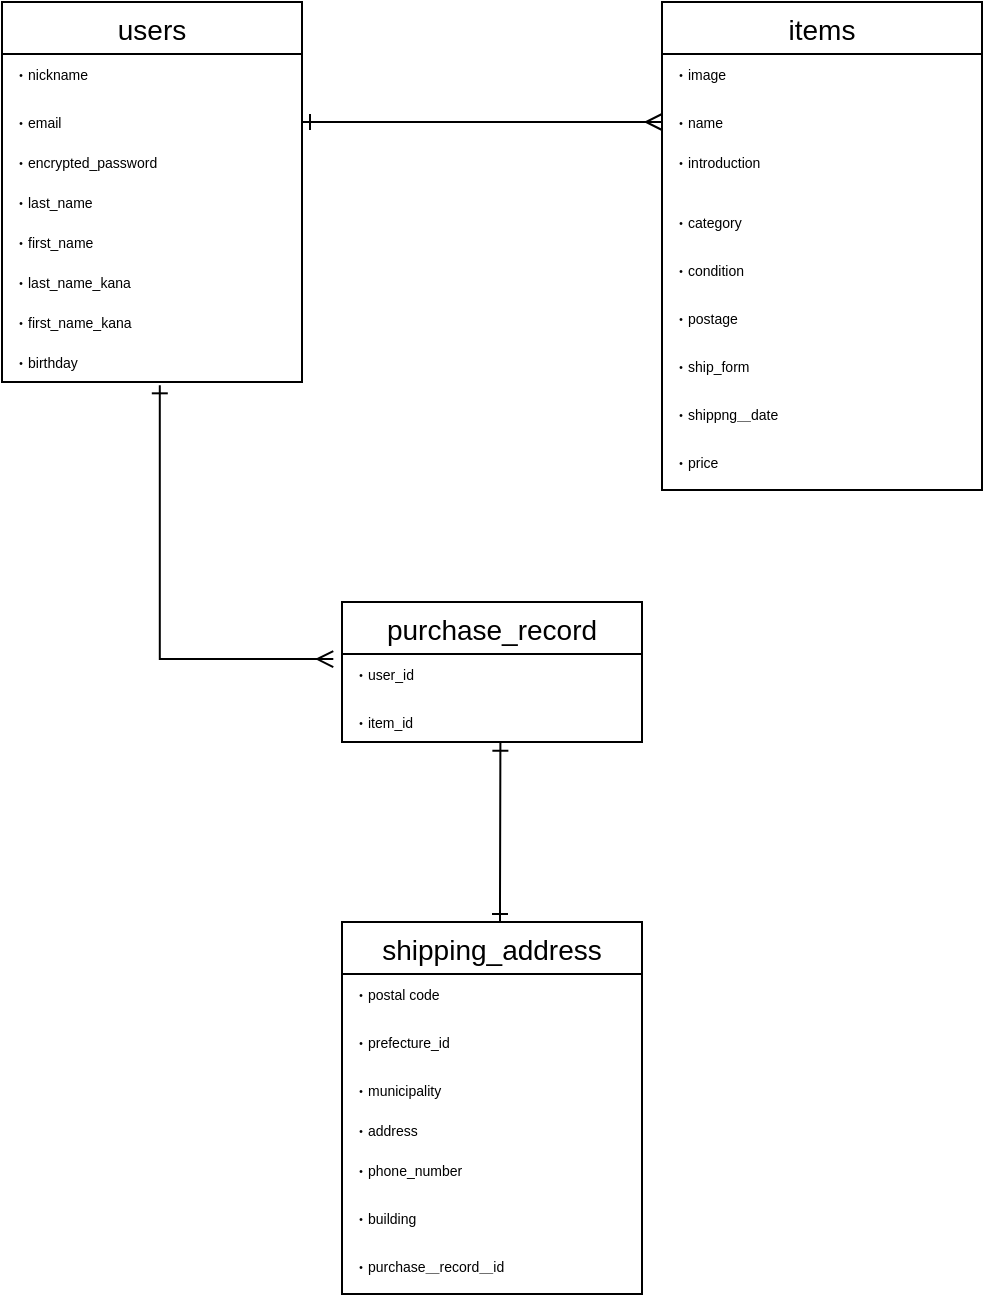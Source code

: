 <mxfile version="13.10.0" type="embed">
    <diagram id="21BQQoAR38u8p2mGWJKQ" name="ページ1">
        <mxGraphModel dx="488" dy="413" grid="1" gridSize="10" guides="1" tooltips="1" connect="1" arrows="1" fold="1" page="1" pageScale="1" pageWidth="850" pageHeight="1100" math="0" shadow="0">
            <root>
                <mxCell id="0"/>
                <mxCell id="1" parent="0"/>
                <mxCell id="4" value="users" style="swimlane;fontStyle=0;childLayout=stackLayout;horizontal=1;startSize=26;horizontalStack=0;resizeParent=1;resizeParentMax=0;resizeLast=0;collapsible=1;marginBottom=0;align=center;fontSize=14;strokeWidth=1;swimlaneLine=1;spacing=1;" parent="1" vertex="1">
                    <mxGeometry x="230" y="300" width="150" height="190" as="geometry"/>
                </mxCell>
                <mxCell id="5" value="・nickname" style="text;strokeColor=none;fillColor=none;spacingLeft=4;spacingRight=4;overflow=hidden;rotatable=0;points=[[0,0.5],[1,0.5]];portConstraint=eastwest;fontSize=7;" parent="4" vertex="1">
                    <mxGeometry y="26" width="150" height="24" as="geometry"/>
                </mxCell>
                <mxCell id="6" value="・email" style="text;strokeColor=none;fillColor=none;spacingLeft=4;spacingRight=4;overflow=hidden;rotatable=0;points=[[0,0.5],[1,0.5]];portConstraint=eastwest;fontSize=7;" parent="4" vertex="1">
                    <mxGeometry y="50" width="150" height="20" as="geometry"/>
                </mxCell>
                <mxCell id="7" value="・encrypted_password" style="text;strokeColor=none;fillColor=none;spacingLeft=4;spacingRight=4;overflow=hidden;rotatable=0;points=[[0,0.5],[1,0.5]];portConstraint=eastwest;fontSize=7;" parent="4" vertex="1">
                    <mxGeometry y="70" width="150" height="20" as="geometry"/>
                </mxCell>
                <mxCell id="56" value="・last_name" style="text;strokeColor=none;fillColor=none;spacingLeft=4;spacingRight=4;overflow=hidden;rotatable=0;points=[[0,0.5],[1,0.5]];portConstraint=eastwest;fontSize=7;" vertex="1" parent="4">
                    <mxGeometry y="90" width="150" height="20" as="geometry"/>
                </mxCell>
                <mxCell id="57" value="・first_name" style="text;strokeColor=none;fillColor=none;spacingLeft=4;spacingRight=4;overflow=hidden;rotatable=0;points=[[0,0.5],[1,0.5]];portConstraint=eastwest;fontSize=7;" vertex="1" parent="4">
                    <mxGeometry y="110" width="150" height="20" as="geometry"/>
                </mxCell>
                <mxCell id="58" value="・last_name_kana" style="text;strokeColor=none;fillColor=none;spacingLeft=4;spacingRight=4;overflow=hidden;rotatable=0;points=[[0,0.5],[1,0.5]];portConstraint=eastwest;fontSize=7;" vertex="1" parent="4">
                    <mxGeometry y="130" width="150" height="20" as="geometry"/>
                </mxCell>
                <mxCell id="59" value="・first_name_kana" style="text;strokeColor=none;fillColor=none;spacingLeft=4;spacingRight=4;overflow=hidden;rotatable=0;points=[[0,0.5],[1,0.5]];portConstraint=eastwest;fontSize=7;" vertex="1" parent="4">
                    <mxGeometry y="150" width="150" height="20" as="geometry"/>
                </mxCell>
                <mxCell id="60" value="・birthday" style="text;strokeColor=none;fillColor=none;spacingLeft=4;spacingRight=4;overflow=hidden;rotatable=0;points=[[0,0.5],[1,0.5]];portConstraint=eastwest;fontSize=7;" vertex="1" parent="4">
                    <mxGeometry y="170" width="150" height="20" as="geometry"/>
                </mxCell>
                <mxCell id="13" value="items" style="swimlane;fontStyle=0;childLayout=stackLayout;horizontal=1;startSize=26;horizontalStack=0;resizeParent=1;resizeParentMax=0;resizeLast=0;collapsible=1;marginBottom=0;align=center;fontSize=14;" parent="1" vertex="1">
                    <mxGeometry x="560" y="300" width="160" height="244" as="geometry"/>
                </mxCell>
                <mxCell id="14" value="・image" style="text;strokeColor=none;fillColor=none;spacingLeft=4;spacingRight=4;overflow=hidden;rotatable=0;points=[[0,0.5],[1,0.5]];portConstraint=eastwest;fontSize=7;" parent="13" vertex="1">
                    <mxGeometry y="26" width="160" height="24" as="geometry"/>
                </mxCell>
                <mxCell id="15" value="・name" style="text;strokeColor=none;fillColor=none;spacingLeft=4;spacingRight=4;overflow=hidden;rotatable=0;points=[[0,0.5],[1,0.5]];portConstraint=eastwest;fontSize=7;" parent="13" vertex="1">
                    <mxGeometry y="50" width="160" height="20" as="geometry"/>
                </mxCell>
                <mxCell id="16" value="・introduction&#10;" style="text;strokeColor=none;fillColor=none;spacingLeft=4;spacingRight=4;overflow=hidden;rotatable=0;points=[[0,0.5],[1,0.5]];portConstraint=eastwest;fontSize=7;" parent="13" vertex="1">
                    <mxGeometry y="70" width="160" height="30" as="geometry"/>
                </mxCell>
                <mxCell id="44" value="・category" style="text;strokeColor=none;fillColor=none;spacingLeft=4;spacingRight=4;overflow=hidden;rotatable=0;points=[[0,0.5],[1,0.5]];portConstraint=eastwest;fontSize=7;" vertex="1" parent="13">
                    <mxGeometry y="100" width="160" height="24" as="geometry"/>
                </mxCell>
                <mxCell id="47" value="・condition" style="text;strokeColor=none;fillColor=none;spacingLeft=4;spacingRight=4;overflow=hidden;rotatable=0;points=[[0,0.5],[1,0.5]];portConstraint=eastwest;fontSize=7;" vertex="1" parent="13">
                    <mxGeometry y="124" width="160" height="24" as="geometry"/>
                </mxCell>
                <mxCell id="46" value="・postage&#10;" style="text;strokeColor=none;fillColor=none;spacingLeft=4;spacingRight=4;overflow=hidden;rotatable=0;points=[[0,0.5],[1,0.5]];portConstraint=eastwest;fontSize=7;" vertex="1" parent="13">
                    <mxGeometry y="148" width="160" height="24" as="geometry"/>
                </mxCell>
                <mxCell id="45" value="・ship_form&#10;" style="text;strokeColor=none;fillColor=none;spacingLeft=4;spacingRight=4;overflow=hidden;rotatable=0;points=[[0,0.5],[1,0.5]];portConstraint=eastwest;fontSize=7;" vertex="1" parent="13">
                    <mxGeometry y="172" width="160" height="24" as="geometry"/>
                </mxCell>
                <mxCell id="48" value="・shippng＿date&#10;" style="text;strokeColor=none;fillColor=none;spacingLeft=4;spacingRight=4;overflow=hidden;rotatable=0;points=[[0,0.5],[1,0.5]];portConstraint=eastwest;fontSize=7;" vertex="1" parent="13">
                    <mxGeometry y="196" width="160" height="24" as="geometry"/>
                </mxCell>
                <mxCell id="49" value="・price" style="text;strokeColor=none;fillColor=none;spacingLeft=4;spacingRight=4;overflow=hidden;rotatable=0;points=[[0,0.5],[1,0.5]];portConstraint=eastwest;fontSize=7;" vertex="1" parent="13">
                    <mxGeometry y="220" width="160" height="24" as="geometry"/>
                </mxCell>
                <mxCell id="53" style="edgeStyle=orthogonalEdgeStyle;rounded=0;orthogonalLoop=1;jettySize=auto;html=1;startArrow=ERone;startFill=0;sourcePerimeterSpacing=0;endArrow=ERone;endFill=0;strokeWidth=1;fontSize=7;entryX=0.528;entryY=1.02;entryDx=0;entryDy=0;entryPerimeter=0;" edge="1" parent="1" source="27" target="39">
                    <mxGeometry relative="1" as="geometry">
                        <mxPoint x="190" y="600" as="targetPoint"/>
                        <Array as="points">
                            <mxPoint x="479" y="750"/>
                            <mxPoint x="479" y="750"/>
                        </Array>
                    </mxGeometry>
                </mxCell>
                <mxCell id="27" value="shipping_address" style="swimlane;fontStyle=0;childLayout=stackLayout;horizontal=1;startSize=26;horizontalStack=0;resizeParent=1;resizeParentMax=0;resizeLast=0;collapsible=1;marginBottom=0;align=center;fontSize=14;strokeWidth=1;swimlaneLine=1;spacing=1;" vertex="1" parent="1">
                    <mxGeometry x="400" y="760" width="150" height="186" as="geometry"/>
                </mxCell>
                <mxCell id="28" value="・postal code" style="text;strokeColor=none;fillColor=none;spacingLeft=4;spacingRight=4;overflow=hidden;rotatable=0;points=[[0,0.5],[1,0.5]];portConstraint=eastwest;fontSize=7;" vertex="1" parent="27">
                    <mxGeometry y="26" width="150" height="24" as="geometry"/>
                </mxCell>
                <mxCell id="29" value="・prefecture_id" style="text;strokeColor=none;fillColor=none;spacingLeft=4;spacingRight=4;overflow=hidden;rotatable=0;points=[[0,0.5],[1,0.5]];portConstraint=eastwest;fontSize=7;" vertex="1" parent="27">
                    <mxGeometry y="50" width="150" height="24" as="geometry"/>
                </mxCell>
                <mxCell id="30" value="・municipality" style="text;strokeColor=none;fillColor=none;spacingLeft=4;spacingRight=4;overflow=hidden;rotatable=0;points=[[0,0.5],[1,0.5]];portConstraint=eastwest;fontSize=7;" vertex="1" parent="27">
                    <mxGeometry y="74" width="150" height="20" as="geometry"/>
                </mxCell>
                <mxCell id="31" value="・address" style="text;strokeColor=none;fillColor=none;spacingLeft=4;spacingRight=4;overflow=hidden;rotatable=0;points=[[0,0.5],[1,0.5]];portConstraint=eastwest;fontSize=7;" vertex="1" parent="27">
                    <mxGeometry y="94" width="150" height="20" as="geometry"/>
                </mxCell>
                <mxCell id="62" value="・phone_number" style="text;strokeColor=none;fillColor=none;spacingLeft=4;spacingRight=4;overflow=hidden;rotatable=0;points=[[0,0.5],[1,0.5]];portConstraint=eastwest;fontSize=7;" vertex="1" parent="27">
                    <mxGeometry y="114" width="150" height="24" as="geometry"/>
                </mxCell>
                <mxCell id="63" value="・building" style="text;strokeColor=none;fillColor=none;spacingLeft=4;spacingRight=4;overflow=hidden;rotatable=0;points=[[0,0.5],[1,0.5]];portConstraint=eastwest;fontSize=7;" vertex="1" parent="27">
                    <mxGeometry y="138" width="150" height="24" as="geometry"/>
                </mxCell>
                <mxCell id="32" value="・purchase＿record＿id" style="text;strokeColor=none;fillColor=none;spacingLeft=4;spacingRight=4;overflow=hidden;rotatable=0;points=[[0,0.5],[1,0.5]];portConstraint=eastwest;fontSize=7;" vertex="1" parent="27">
                    <mxGeometry y="162" width="150" height="24" as="geometry"/>
                </mxCell>
                <mxCell id="36" value="purchase_record" style="swimlane;fontStyle=0;childLayout=stackLayout;horizontal=1;startSize=26;horizontalStack=0;resizeParent=1;resizeParentMax=0;resizeLast=0;collapsible=1;marginBottom=0;align=center;fontSize=14;strokeWidth=1;swimlaneLine=1;spacing=1;" vertex="1" parent="1">
                    <mxGeometry x="400" y="600" width="150" height="70" as="geometry"/>
                </mxCell>
                <mxCell id="37" value="・user_id&#10;" style="text;strokeColor=none;fillColor=none;spacingLeft=4;spacingRight=4;overflow=hidden;rotatable=0;points=[[0,0.5],[1,0.5]];portConstraint=eastwest;fontSize=7;" vertex="1" parent="36">
                    <mxGeometry y="26" width="150" height="24" as="geometry"/>
                </mxCell>
                <mxCell id="39" value="・item_id&#10;&#10;" style="text;strokeColor=none;fillColor=none;spacingLeft=4;spacingRight=4;overflow=hidden;rotatable=0;points=[[0,0.5],[1,0.5]];portConstraint=eastwest;fontSize=7;" vertex="1" parent="36">
                    <mxGeometry y="50" width="150" height="20" as="geometry"/>
                </mxCell>
                <mxCell id="50" style="edgeStyle=orthogonalEdgeStyle;rounded=0;orthogonalLoop=1;jettySize=auto;html=1;fontSize=7;endArrow=ERmany;endFill=0;entryX=0;entryY=0.5;entryDx=0;entryDy=0;strokeWidth=1;sourcePerimeterSpacing=0;startArrow=ERone;startFill=0;" edge="1" parent="1" target="15">
                    <mxGeometry relative="1" as="geometry">
                        <mxPoint x="380" y="360" as="sourcePoint"/>
                        <mxPoint x="530" y="360" as="targetPoint"/>
                        <Array as="points">
                            <mxPoint x="380" y="360"/>
                        </Array>
                    </mxGeometry>
                </mxCell>
                <mxCell id="51" style="edgeStyle=orthogonalEdgeStyle;rounded=0;orthogonalLoop=1;jettySize=auto;html=1;fontSize=7;endArrow=ERmany;endFill=0;strokeWidth=1;sourcePerimeterSpacing=0;startArrow=ERone;startFill=0;entryX=-0.029;entryY=0.105;entryDx=0;entryDy=0;entryPerimeter=0;exitX=0.526;exitY=1.083;exitDx=0;exitDy=0;exitPerimeter=0;" edge="1" parent="1" source="60" target="37">
                    <mxGeometry relative="1" as="geometry">
                        <mxPoint x="308" y="510" as="sourcePoint"/>
                        <mxPoint x="386" y="629" as="targetPoint"/>
                        <Array as="points">
                            <mxPoint x="309" y="629"/>
                        </Array>
                    </mxGeometry>
                </mxCell>
            </root>
        </mxGraphModel>
    </diagram>
</mxfile>